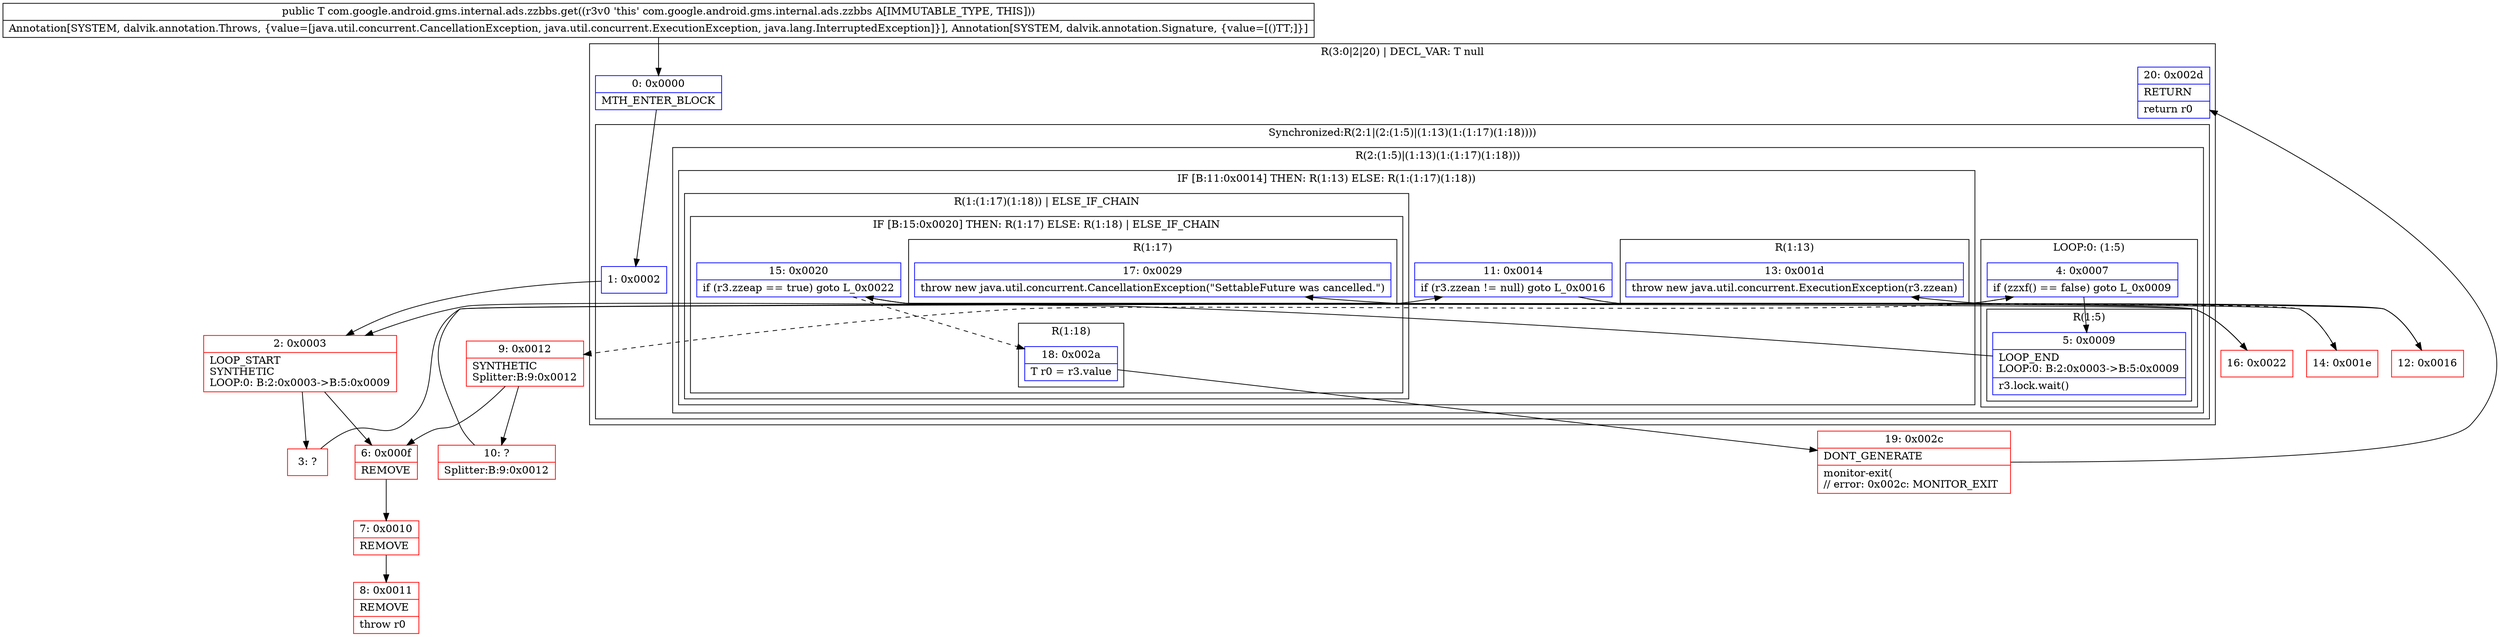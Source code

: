 digraph "CFG forcom.google.android.gms.internal.ads.zzbbs.get()Ljava\/lang\/Object;" {
subgraph cluster_Region_1367118295 {
label = "R(3:0|2|20) | DECL_VAR: T null\l";
node [shape=record,color=blue];
Node_0 [shape=record,label="{0\:\ 0x0000|MTH_ENTER_BLOCK\l}"];
subgraph cluster_SynchronizedRegion_1752796732 {
label = "Synchronized:R(2:1|(2:(1:5)|(1:13)(1:(1:17)(1:18))))";
node [shape=record,color=blue];
Node_1 [shape=record,label="{1\:\ 0x0002}"];
subgraph cluster_Region_772905670 {
label = "R(2:(1:5)|(1:13)(1:(1:17)(1:18)))";
node [shape=record,color=blue];
subgraph cluster_LoopRegion_2116198353 {
label = "LOOP:0: (1:5)";
node [shape=record,color=blue];
Node_4 [shape=record,label="{4\:\ 0x0007|if (zzxf() == false) goto L_0x0009\l}"];
subgraph cluster_Region_556221136 {
label = "R(1:5)";
node [shape=record,color=blue];
Node_5 [shape=record,label="{5\:\ 0x0009|LOOP_END\lLOOP:0: B:2:0x0003\-\>B:5:0x0009\l|r3.lock.wait()\l}"];
}
}
subgraph cluster_IfRegion_93008038 {
label = "IF [B:11:0x0014] THEN: R(1:13) ELSE: R(1:(1:17)(1:18))";
node [shape=record,color=blue];
Node_11 [shape=record,label="{11\:\ 0x0014|if (r3.zzean != null) goto L_0x0016\l}"];
subgraph cluster_Region_661544315 {
label = "R(1:13)";
node [shape=record,color=blue];
Node_13 [shape=record,label="{13\:\ 0x001d|throw new java.util.concurrent.ExecutionException(r3.zzean)\l}"];
}
subgraph cluster_Region_1306038864 {
label = "R(1:(1:17)(1:18)) | ELSE_IF_CHAIN\l";
node [shape=record,color=blue];
subgraph cluster_IfRegion_1450338553 {
label = "IF [B:15:0x0020] THEN: R(1:17) ELSE: R(1:18) | ELSE_IF_CHAIN\l";
node [shape=record,color=blue];
Node_15 [shape=record,label="{15\:\ 0x0020|if (r3.zzeap == true) goto L_0x0022\l}"];
subgraph cluster_Region_169901201 {
label = "R(1:17)";
node [shape=record,color=blue];
Node_17 [shape=record,label="{17\:\ 0x0029|throw new java.util.concurrent.CancellationException(\"SettableFuture was cancelled.\")\l}"];
}
subgraph cluster_Region_1704835507 {
label = "R(1:18)";
node [shape=record,color=blue];
Node_18 [shape=record,label="{18\:\ 0x002a|T r0 = r3.value\l}"];
}
}
}
}
}
}
Node_20 [shape=record,label="{20\:\ 0x002d|RETURN\l|return r0\l}"];
}
Node_2 [shape=record,color=red,label="{2\:\ 0x0003|LOOP_START\lSYNTHETIC\lLOOP:0: B:2:0x0003\-\>B:5:0x0009\l}"];
Node_3 [shape=record,color=red,label="{3\:\ ?}"];
Node_6 [shape=record,color=red,label="{6\:\ 0x000f|REMOVE\l}"];
Node_7 [shape=record,color=red,label="{7\:\ 0x0010|REMOVE\l}"];
Node_8 [shape=record,color=red,label="{8\:\ 0x0011|REMOVE\l|throw r0\l}"];
Node_9 [shape=record,color=red,label="{9\:\ 0x0012|SYNTHETIC\lSplitter:B:9:0x0012\l}"];
Node_10 [shape=record,color=red,label="{10\:\ ?|Splitter:B:9:0x0012\l}"];
Node_12 [shape=record,color=red,label="{12\:\ 0x0016}"];
Node_14 [shape=record,color=red,label="{14\:\ 0x001e}"];
Node_16 [shape=record,color=red,label="{16\:\ 0x0022}"];
Node_19 [shape=record,color=red,label="{19\:\ 0x002c|DONT_GENERATE\l|monitor\-exit(\l\/\/ error: 0x002c: MONITOR_EXIT  \l}"];
MethodNode[shape=record,label="{public T com.google.android.gms.internal.ads.zzbbs.get((r3v0 'this' com.google.android.gms.internal.ads.zzbbs A[IMMUTABLE_TYPE, THIS]))  | Annotation[SYSTEM, dalvik.annotation.Throws, \{value=[java.util.concurrent.CancellationException, java.util.concurrent.ExecutionException, java.lang.InterruptedException]\}], Annotation[SYSTEM, dalvik.annotation.Signature, \{value=[()TT;]\}]\l}"];
MethodNode -> Node_0;
Node_0 -> Node_1;
Node_1 -> Node_2;
Node_4 -> Node_5;
Node_4 -> Node_9[style=dashed];
Node_5 -> Node_2;
Node_11 -> Node_12;
Node_11 -> Node_14[style=dashed];
Node_15 -> Node_16;
Node_15 -> Node_18[style=dashed];
Node_18 -> Node_19;
Node_2 -> Node_3;
Node_2 -> Node_6;
Node_3 -> Node_4;
Node_6 -> Node_7;
Node_7 -> Node_8;
Node_9 -> Node_10;
Node_9 -> Node_6;
Node_10 -> Node_11;
Node_12 -> Node_13;
Node_14 -> Node_15;
Node_16 -> Node_17;
Node_19 -> Node_20;
}


